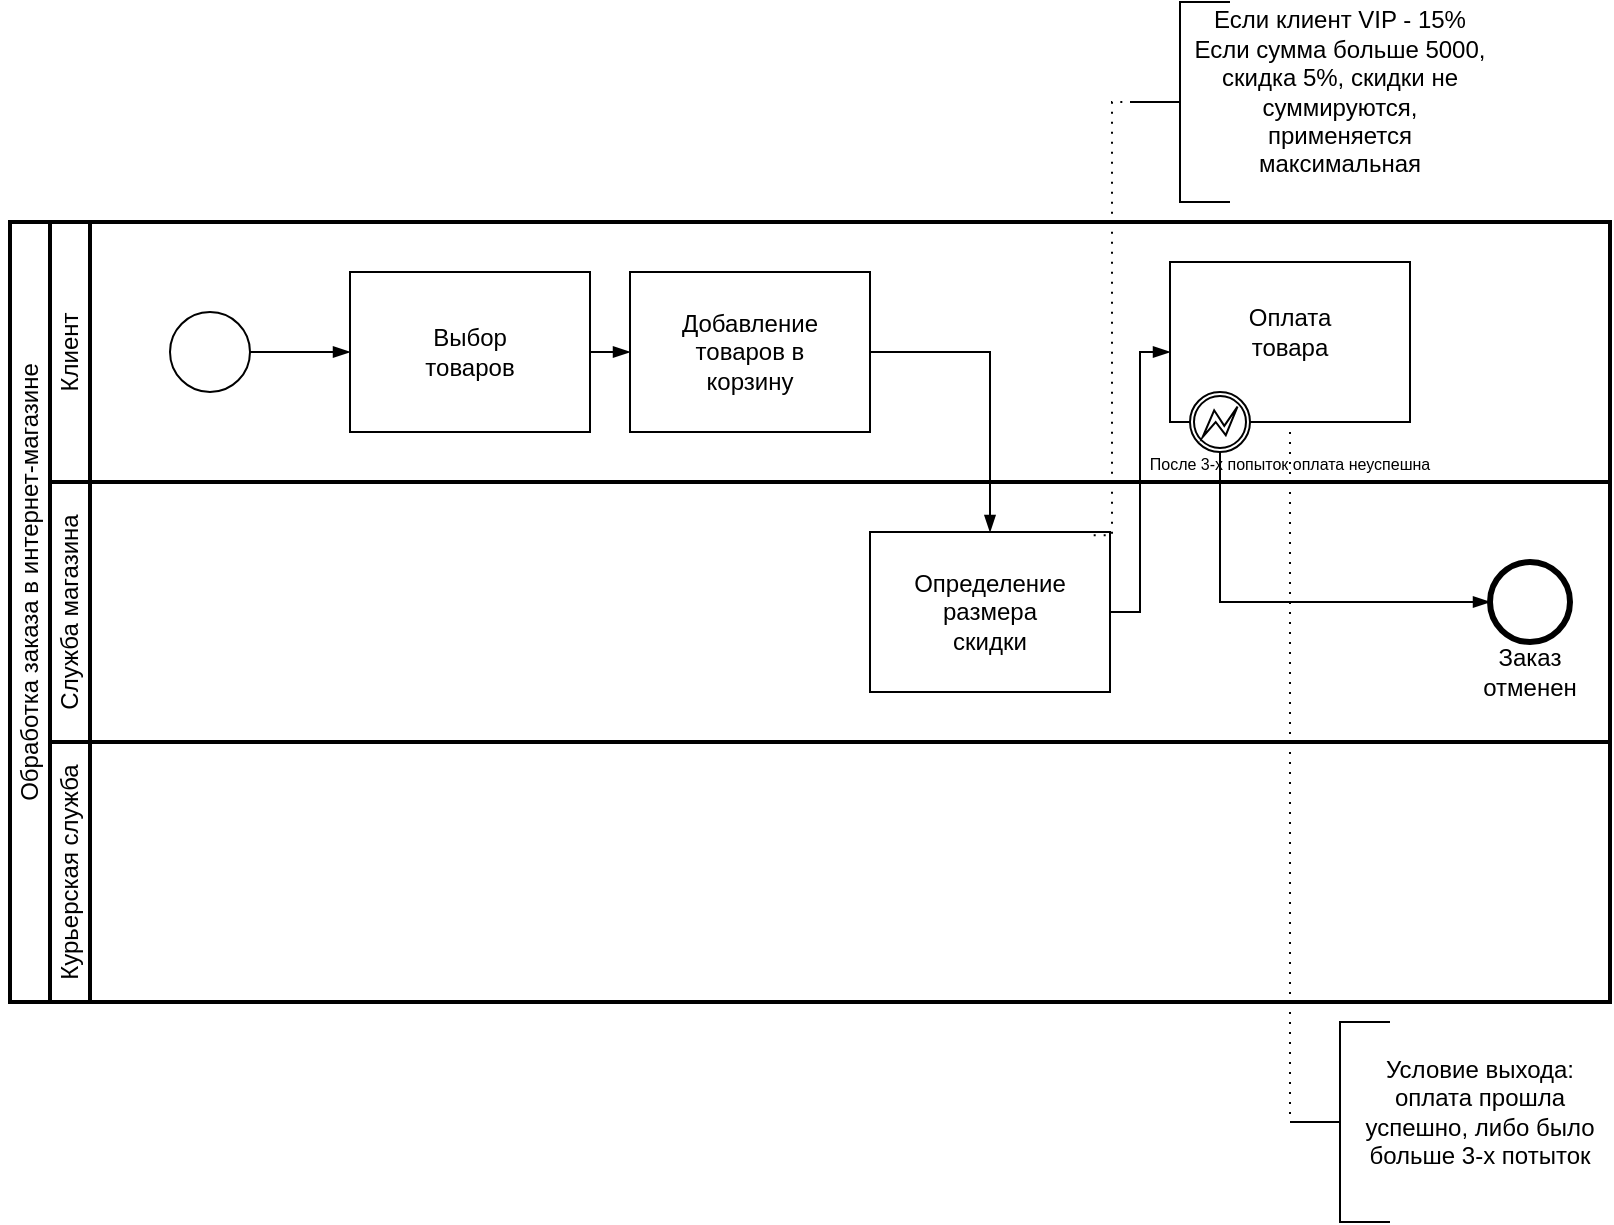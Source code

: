 <mxfile version="27.2.0">
  <diagram name="Page-1" id="du7D3OjFLyRKkL5nQl_-">
    <mxGraphModel dx="1895" dy="973" grid="1" gridSize="10" guides="1" tooltips="1" connect="1" arrows="1" fold="1" page="1" pageScale="1" pageWidth="850" pageHeight="1100" math="0" shadow="0">
      <root>
        <mxCell id="0" />
        <mxCell id="1" parent="0" />
        <mxCell id="BFCC4vCmTjrf80Ui5FIp-1" value="" style="swimlane;html=1;startSize=20;fontStyle=0;collapsible=0;horizontal=0;swimlaneLine=1;swimlaneFillColor=#ffffff;strokeWidth=2;whiteSpace=wrap;" vertex="1" parent="1">
          <mxGeometry x="90" y="120" width="800" height="390" as="geometry" />
        </mxCell>
        <mxCell id="BFCC4vCmTjrf80Ui5FIp-2" value="" style="swimlane;html=1;startSize=20;fontStyle=0;collapsible=0;horizontal=0;swimlaneLine=1;swimlaneFillColor=#ffffff;strokeWidth=2;whiteSpace=wrap;" vertex="1" parent="BFCC4vCmTjrf80Ui5FIp-1">
          <mxGeometry x="20" width="780" height="135" as="geometry" />
        </mxCell>
        <mxCell id="BFCC4vCmTjrf80Ui5FIp-8" value="Клиент" style="text;html=1;strokeColor=none;fillColor=none;align=center;verticalAlign=middle;whiteSpace=wrap;rounded=0;rotation=-90;" vertex="1" parent="BFCC4vCmTjrf80Ui5FIp-2">
          <mxGeometry x="-30" y="50" width="80" height="30" as="geometry" />
        </mxCell>
        <mxCell id="BFCC4vCmTjrf80Ui5FIp-9" value="" style="points=[[0.145,0.145,0],[0.5,0,0],[0.855,0.145,0],[1,0.5,0],[0.855,0.855,0],[0.5,1,0],[0.145,0.855,0],[0,0.5,0]];shape=mxgraph.bpmn.event;html=1;verticalLabelPosition=bottom;labelBackgroundColor=#ffffff;verticalAlign=top;align=center;perimeter=ellipsePerimeter;outlineConnect=0;aspect=fixed;outline=standard;symbol=general;" vertex="1" parent="BFCC4vCmTjrf80Ui5FIp-2">
          <mxGeometry x="60" y="45" width="40" height="40" as="geometry" />
        </mxCell>
        <mxCell id="BFCC4vCmTjrf80Ui5FIp-11" value="" style="edgeStyle=elbowEdgeStyle;fontSize=12;html=1;endArrow=blockThin;endFill=1;rounded=0;exitX=1;exitY=0.5;exitDx=0;exitDy=0;exitPerimeter=0;entryX=0;entryY=0.5;entryDx=0;entryDy=0;entryPerimeter=0;" edge="1" parent="BFCC4vCmTjrf80Ui5FIp-2" source="BFCC4vCmTjrf80Ui5FIp-9" target="BFCC4vCmTjrf80Ui5FIp-17">
          <mxGeometry width="160" relative="1" as="geometry">
            <mxPoint x="200" y="180" as="sourcePoint" />
            <mxPoint x="130" y="65" as="targetPoint" />
          </mxGeometry>
        </mxCell>
        <mxCell id="BFCC4vCmTjrf80Ui5FIp-17" value="" style="points=[[0.25,0,0],[0.5,0,0],[0.75,0,0],[1,0.25,0],[1,0.5,0],[1,0.75,0],[0.75,1,0],[0.5,1,0],[0.25,1,0],[0,0.75,0],[0,0.5,0],[0,0.25,0]];shape=mxgraph.bpmn.task2;whiteSpace=wrap;rectStyle=rounded;size=10;html=1;container=1;expand=0;collapsible=0;taskMarker=user;" vertex="1" parent="BFCC4vCmTjrf80Ui5FIp-2">
          <mxGeometry x="150" y="25" width="120" height="80" as="geometry" />
        </mxCell>
        <mxCell id="BFCC4vCmTjrf80Ui5FIp-20" value="Выбор товаров" style="text;html=1;align=center;verticalAlign=middle;whiteSpace=wrap;rounded=0;" vertex="1" parent="BFCC4vCmTjrf80Ui5FIp-17">
          <mxGeometry x="30" y="25" width="60" height="30" as="geometry" />
        </mxCell>
        <mxCell id="BFCC4vCmTjrf80Ui5FIp-18" value="" style="points=[[0.25,0,0],[0.5,0,0],[0.75,0,0],[1,0.25,0],[1,0.5,0],[1,0.75,0],[0.75,1,0],[0.5,1,0],[0.25,1,0],[0,0.75,0],[0,0.5,0],[0,0.25,0]];shape=mxgraph.bpmn.task2;whiteSpace=wrap;rectStyle=rounded;size=10;html=1;container=1;expand=0;collapsible=0;taskMarker=user;" vertex="1" parent="BFCC4vCmTjrf80Ui5FIp-2">
          <mxGeometry x="290" y="25" width="120" height="80" as="geometry" />
        </mxCell>
        <mxCell id="BFCC4vCmTjrf80Ui5FIp-21" value="Добавление товаров в корзину" style="text;html=1;align=center;verticalAlign=middle;whiteSpace=wrap;rounded=0;" vertex="1" parent="BFCC4vCmTjrf80Ui5FIp-18">
          <mxGeometry x="10" y="25" width="100" height="30" as="geometry" />
        </mxCell>
        <mxCell id="BFCC4vCmTjrf80Ui5FIp-19" value="" style="edgeStyle=elbowEdgeStyle;fontSize=12;html=1;endArrow=blockThin;endFill=1;rounded=0;exitX=1;exitY=0.5;exitDx=0;exitDy=0;exitPerimeter=0;entryX=0;entryY=0.5;entryDx=0;entryDy=0;entryPerimeter=0;" edge="1" parent="BFCC4vCmTjrf80Ui5FIp-2" source="BFCC4vCmTjrf80Ui5FIp-17" target="BFCC4vCmTjrf80Ui5FIp-18">
          <mxGeometry width="160" relative="1" as="geometry">
            <mxPoint x="200" y="180" as="sourcePoint" />
            <mxPoint x="360" y="180" as="targetPoint" />
          </mxGeometry>
        </mxCell>
        <mxCell id="BFCC4vCmTjrf80Ui5FIp-37" value="" style="points=[[0.25,0,0],[0.5,0,0],[0.75,0,0],[1,0.25,0],[1,0.5,0],[1,0.75,0],[0.75,1,0],[0.5,1,0],[0.25,1,0],[0,0.75,0],[0,0.5,0],[0,0.25,0]];shape=mxgraph.bpmn.task2;whiteSpace=wrap;rectStyle=rounded;size=10;html=1;container=1;expand=0;collapsible=0;taskMarker=abstract;isLoopStandard=1;isLoopSub=1;" vertex="1" parent="BFCC4vCmTjrf80Ui5FIp-2">
          <mxGeometry x="560" y="20" width="120" height="80" as="geometry" />
        </mxCell>
        <mxCell id="BFCC4vCmTjrf80Ui5FIp-39" value="Оплата товара" style="text;html=1;align=center;verticalAlign=middle;whiteSpace=wrap;rounded=0;" vertex="1" parent="BFCC4vCmTjrf80Ui5FIp-37">
          <mxGeometry x="30" y="20" width="60" height="30" as="geometry" />
        </mxCell>
        <mxCell id="BFCC4vCmTjrf80Ui5FIp-40" value="" style="points=[[0.145,0.145,0],[0.5,0,0],[0.855,0.145,0],[1,0.5,0],[0.855,0.855,0],[0.5,1,0],[0.145,0.855,0],[0,0.5,0]];shape=mxgraph.bpmn.event;html=1;verticalLabelPosition=bottom;labelBackgroundColor=#ffffff;verticalAlign=top;align=center;perimeter=ellipsePerimeter;outlineConnect=0;aspect=fixed;outline=boundInt;symbol=error;" vertex="1" parent="BFCC4vCmTjrf80Ui5FIp-37">
          <mxGeometry x="10" y="65" width="30" height="30" as="geometry" />
        </mxCell>
        <mxCell id="BFCC4vCmTjrf80Ui5FIp-41" value="&lt;font style=&quot;font-size: 8px;&quot;&gt;После 3-х попыток оплата неуспешна&lt;/font&gt;" style="text;html=1;align=center;verticalAlign=middle;whiteSpace=wrap;rounded=0;" vertex="1" parent="BFCC4vCmTjrf80Ui5FIp-2">
          <mxGeometry x="540" y="105" width="160" height="30" as="geometry" />
        </mxCell>
        <mxCell id="BFCC4vCmTjrf80Ui5FIp-3" value="" style="swimlane;html=1;startSize=20;fontStyle=0;collapsible=0;horizontal=0;swimlaneLine=1;swimlaneFillColor=#ffffff;strokeWidth=2;whiteSpace=wrap;" vertex="1" parent="BFCC4vCmTjrf80Ui5FIp-1">
          <mxGeometry x="20" y="130" width="780" height="130" as="geometry" />
        </mxCell>
        <mxCell id="BFCC4vCmTjrf80Ui5FIp-25" value="" style="points=[[0.25,0,0],[0.5,0,0],[0.75,0,0],[1,0.25,0],[1,0.5,0],[1,0.75,0],[0.75,1,0],[0.5,1,0],[0.25,1,0],[0,0.75,0],[0,0.5,0],[0,0.25,0]];shape=mxgraph.bpmn.task2;whiteSpace=wrap;rectStyle=rounded;size=10;html=1;container=1;expand=0;collapsible=0;taskMarker=businessRule;" vertex="1" parent="BFCC4vCmTjrf80Ui5FIp-3">
          <mxGeometry x="410" y="25" width="120" height="80" as="geometry" />
        </mxCell>
        <mxCell id="BFCC4vCmTjrf80Ui5FIp-26" value="Определение размера скидки" style="text;html=1;align=center;verticalAlign=middle;whiteSpace=wrap;rounded=0;" vertex="1" parent="BFCC4vCmTjrf80Ui5FIp-25">
          <mxGeometry x="30" y="25" width="60" height="30" as="geometry" />
        </mxCell>
        <mxCell id="BFCC4vCmTjrf80Ui5FIp-42" value="" style="points=[[0.145,0.145,0],[0.5,0,0],[0.855,0.145,0],[1,0.5,0],[0.855,0.855,0],[0.5,1,0],[0.145,0.855,0],[0,0.5,0]];shape=mxgraph.bpmn.event;html=1;verticalLabelPosition=bottom;labelBackgroundColor=#ffffff;verticalAlign=top;align=center;perimeter=ellipsePerimeter;outlineConnect=0;aspect=fixed;outline=end;symbol=terminate2;" vertex="1" parent="BFCC4vCmTjrf80Ui5FIp-3">
          <mxGeometry x="720" y="40" width="40" height="40" as="geometry" />
        </mxCell>
        <mxCell id="BFCC4vCmTjrf80Ui5FIp-44" value="Заказ отменен" style="text;html=1;strokeColor=none;fillColor=none;align=center;verticalAlign=middle;whiteSpace=wrap;rounded=0;" vertex="1" parent="BFCC4vCmTjrf80Ui5FIp-3">
          <mxGeometry x="700" y="80" width="80" height="30" as="geometry" />
        </mxCell>
        <mxCell id="BFCC4vCmTjrf80Ui5FIp-4" value="" style="swimlane;html=1;startSize=20;fontStyle=0;collapsible=0;horizontal=0;swimlaneLine=1;swimlaneFillColor=#ffffff;strokeWidth=2;whiteSpace=wrap;" vertex="1" parent="BFCC4vCmTjrf80Ui5FIp-1">
          <mxGeometry x="20" y="260" width="780" height="130" as="geometry" />
        </mxCell>
        <mxCell id="BFCC4vCmTjrf80Ui5FIp-7" value="Курьерская служба" style="text;html=1;strokeColor=none;fillColor=none;align=center;verticalAlign=middle;whiteSpace=wrap;rounded=0;rotation=-90;" vertex="1" parent="BFCC4vCmTjrf80Ui5FIp-4">
          <mxGeometry x="-60" y="50" width="140" height="30" as="geometry" />
        </mxCell>
        <mxCell id="BFCC4vCmTjrf80Ui5FIp-5" value="Обработка заказа в интернет-магазине" style="text;html=1;strokeColor=none;fillColor=none;align=center;verticalAlign=middle;whiteSpace=wrap;rounded=0;rotation=-90;" vertex="1" parent="BFCC4vCmTjrf80Ui5FIp-1">
          <mxGeometry x="-120" y="165" width="260" height="30" as="geometry" />
        </mxCell>
        <mxCell id="BFCC4vCmTjrf80Ui5FIp-6" value="Служба магазина" style="text;html=1;strokeColor=none;fillColor=none;align=center;verticalAlign=middle;whiteSpace=wrap;rounded=0;rotation=-90;" vertex="1" parent="BFCC4vCmTjrf80Ui5FIp-1">
          <mxGeometry x="-40" y="180" width="140" height="30" as="geometry" />
        </mxCell>
        <mxCell id="BFCC4vCmTjrf80Ui5FIp-27" value="" style="edgeStyle=elbowEdgeStyle;fontSize=12;html=1;endArrow=blockThin;endFill=1;rounded=0;exitX=1;exitY=0.5;exitDx=0;exitDy=0;exitPerimeter=0;entryX=0.5;entryY=0;entryDx=0;entryDy=0;entryPerimeter=0;" edge="1" parent="BFCC4vCmTjrf80Ui5FIp-1" source="BFCC4vCmTjrf80Ui5FIp-18" target="BFCC4vCmTjrf80Ui5FIp-25">
          <mxGeometry width="160" relative="1" as="geometry">
            <mxPoint x="320" y="30" as="sourcePoint" />
            <mxPoint x="480" y="30" as="targetPoint" />
            <Array as="points">
              <mxPoint x="490" y="80" />
            </Array>
          </mxGeometry>
        </mxCell>
        <mxCell id="BFCC4vCmTjrf80Ui5FIp-32" value="" style="edgeStyle=elbowEdgeStyle;fontSize=12;html=1;endArrow=blockThin;endFill=1;rounded=0;exitX=1;exitY=0.5;exitDx=0;exitDy=0;exitPerimeter=0;entryX=0;entryY=0.5;entryDx=0;entryDy=0;entryPerimeter=0;" edge="1" parent="BFCC4vCmTjrf80Ui5FIp-1" source="BFCC4vCmTjrf80Ui5FIp-25">
          <mxGeometry width="160" relative="1" as="geometry">
            <mxPoint x="350" y="200" as="sourcePoint" />
            <mxPoint x="580" y="65" as="targetPoint" />
          </mxGeometry>
        </mxCell>
        <mxCell id="BFCC4vCmTjrf80Ui5FIp-43" value="" style="edgeStyle=elbowEdgeStyle;fontSize=12;html=1;endArrow=blockThin;endFill=1;rounded=0;entryX=0;entryY=0.5;entryDx=0;entryDy=0;entryPerimeter=0;exitX=0.5;exitY=1;exitDx=0;exitDy=0;exitPerimeter=0;" edge="1" parent="BFCC4vCmTjrf80Ui5FIp-1" source="BFCC4vCmTjrf80Ui5FIp-40" target="BFCC4vCmTjrf80Ui5FIp-42">
          <mxGeometry width="160" relative="1" as="geometry">
            <mxPoint x="490" y="120" as="sourcePoint" />
            <mxPoint x="650" y="120" as="targetPoint" />
            <Array as="points">
              <mxPoint x="605" y="150" />
            </Array>
          </mxGeometry>
        </mxCell>
        <mxCell id="BFCC4vCmTjrf80Ui5FIp-28" value="" style="html=1;shape=mxgraph.flowchart.annotation_2;align=left;labelPosition=right;" vertex="1" parent="1">
          <mxGeometry x="650" y="10" width="50" height="100" as="geometry" />
        </mxCell>
        <mxCell id="BFCC4vCmTjrf80Ui5FIp-29" value="" style="edgeStyle=elbowEdgeStyle;fontSize=12;html=1;endFill=0;startFill=0;endSize=6;startSize=6;dashed=1;dashPattern=1 4;endArrow=none;startArrow=none;rounded=0;exitX=0.932;exitY=0.021;exitDx=0;exitDy=0;exitPerimeter=0;entryX=0;entryY=0.5;entryDx=0;entryDy=0;entryPerimeter=0;" edge="1" parent="1" source="BFCC4vCmTjrf80Ui5FIp-25" target="BFCC4vCmTjrf80Ui5FIp-28">
          <mxGeometry width="160" relative="1" as="geometry">
            <mxPoint x="500" y="210" as="sourcePoint" />
            <mxPoint x="660" y="210" as="targetPoint" />
            <Array as="points" />
          </mxGeometry>
        </mxCell>
        <mxCell id="BFCC4vCmTjrf80Ui5FIp-30" value="Если клиент VIP - 15%&lt;div&gt;Если сумма больше 5000, скидка 5%, скидки не суммируются, применяется максимальная&lt;/div&gt;" style="text;html=1;strokeColor=none;fillColor=none;align=center;verticalAlign=middle;whiteSpace=wrap;rounded=0;" vertex="1" parent="1">
          <mxGeometry x="680" y="40" width="150" height="30" as="geometry" />
        </mxCell>
        <mxCell id="BFCC4vCmTjrf80Ui5FIp-34" value="" style="html=1;shape=mxgraph.flowchart.annotation_2;align=left;labelPosition=right;" vertex="1" parent="1">
          <mxGeometry x="730" y="520" width="50" height="100" as="geometry" />
        </mxCell>
        <mxCell id="BFCC4vCmTjrf80Ui5FIp-35" value="" style="edgeStyle=elbowEdgeStyle;fontSize=12;html=1;endFill=0;startFill=0;endSize=6;startSize=6;dashed=1;dashPattern=1 4;endArrow=none;startArrow=none;rounded=0;entryX=0;entryY=0.5;entryDx=0;entryDy=0;entryPerimeter=0;exitX=0.5;exitY=1;exitDx=0;exitDy=0;exitPerimeter=0;" edge="1" parent="1" target="BFCC4vCmTjrf80Ui5FIp-34">
          <mxGeometry width="160" relative="1" as="geometry">
            <mxPoint x="730" y="225" as="sourcePoint" />
            <mxPoint x="600" y="320" as="targetPoint" />
            <Array as="points">
              <mxPoint x="730" y="250" />
            </Array>
          </mxGeometry>
        </mxCell>
        <mxCell id="BFCC4vCmTjrf80Ui5FIp-36" value="Условие выхода: оплата прошла успешно, либо было больше 3-х потыток" style="text;html=1;strokeColor=none;fillColor=none;align=center;verticalAlign=middle;whiteSpace=wrap;rounded=0;" vertex="1" parent="1">
          <mxGeometry x="760" y="550" width="130" height="30" as="geometry" />
        </mxCell>
      </root>
    </mxGraphModel>
  </diagram>
</mxfile>
